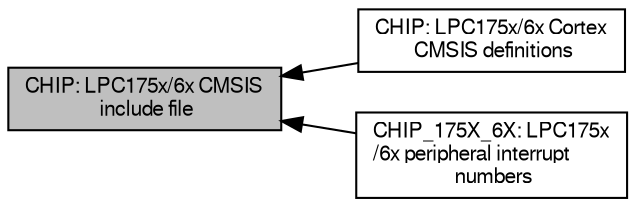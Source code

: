 digraph "CHIP: LPC175x/6x CMSIS include file"
{
  edge [fontname="FreeSans",fontsize="10",labelfontname="FreeSans",labelfontsize="10"];
  node [fontname="FreeSans",fontsize="10",shape=record];
  rankdir=LR;
  Node0 [label="CHIP: LPC175x/6x CMSIS\l include file",height=0.2,width=0.4,color="black", fillcolor="grey75", style="filled", fontcolor="black"];
  Node2 [label="CHIP: LPC175x/6x Cortex\l CMSIS definitions",height=0.2,width=0.4,color="black", fillcolor="white", style="filled",URL="$group__CMSIS__175X__6X__COMMON.html"];
  Node1 [label="CHIP_175X_6X: LPC175x\l/6x peripheral interrupt\l numbers",height=0.2,width=0.4,color="black", fillcolor="white", style="filled",URL="$group__CMSIS__175X__6X__IRQ.html"];
  Node0->Node1 [shape=plaintext, dir="back", style="solid"];
  Node0->Node2 [shape=plaintext, dir="back", style="solid"];
}
